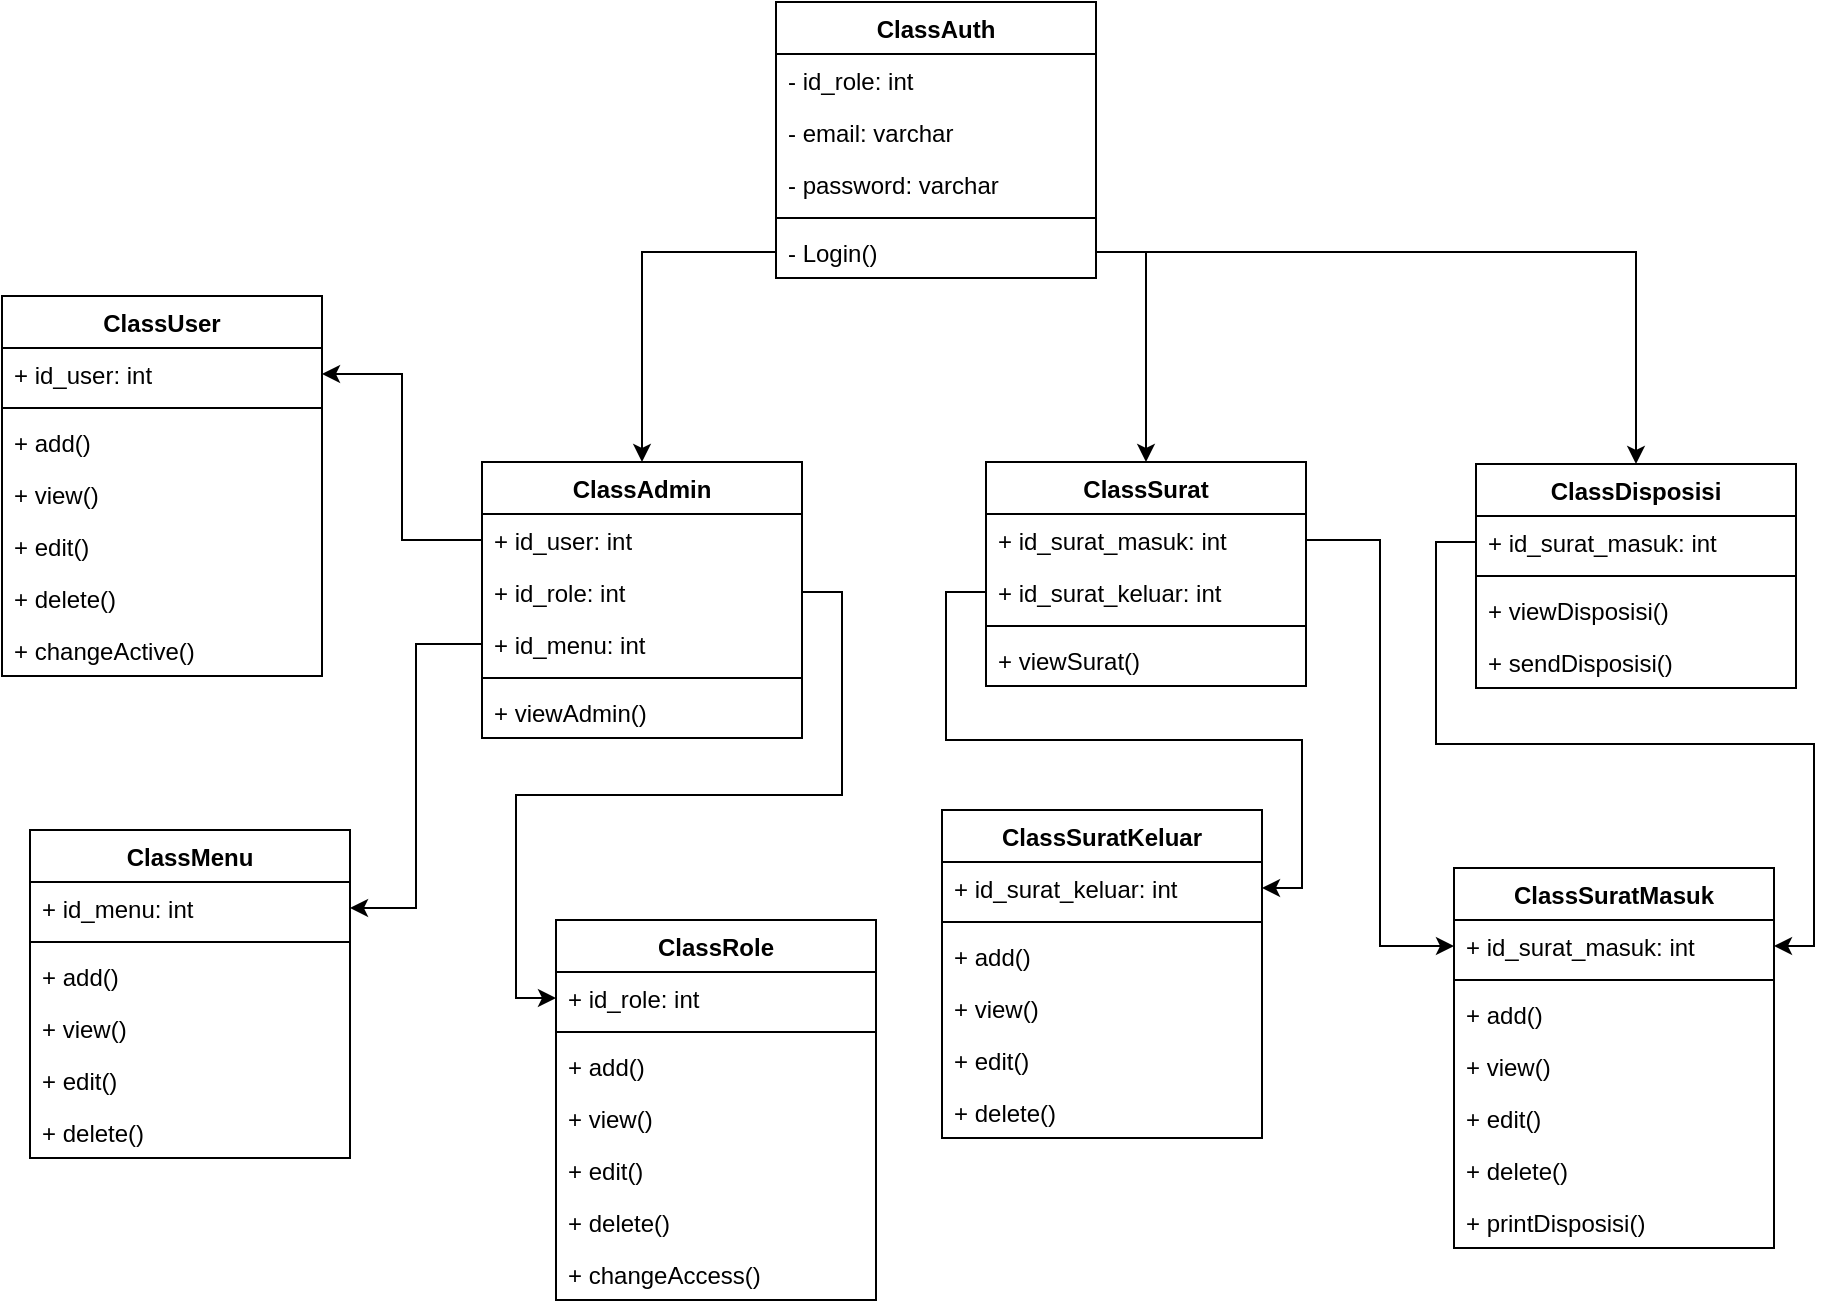<mxfile version="20.0.2" type="device"><diagram id="C5RBs43oDa-KdzZeNtuy" name="Page-1"><mxGraphModel dx="1706" dy="1724" grid="0" gridSize="10" guides="1" tooltips="1" connect="1" arrows="1" fold="1" page="0" pageScale="1" pageWidth="827" pageHeight="1169" math="0" shadow="0"><root><mxCell id="WIyWlLk6GJQsqaUBKTNV-0"/><mxCell id="WIyWlLk6GJQsqaUBKTNV-1" parent="WIyWlLk6GJQsqaUBKTNV-0"/><mxCell id="kKOj4up2TqQHqAUalj8y-0" value="ClassAdmin" style="swimlane;fontStyle=1;align=center;verticalAlign=top;childLayout=stackLayout;horizontal=1;startSize=26;horizontalStack=0;resizeParent=1;resizeParentMax=0;resizeLast=0;collapsible=1;marginBottom=0;" vertex="1" parent="WIyWlLk6GJQsqaUBKTNV-1"><mxGeometry x="364" y="-564" width="160" height="138" as="geometry"/></mxCell><mxCell id="kKOj4up2TqQHqAUalj8y-1" value="+ id_user: int" style="text;strokeColor=none;fillColor=none;align=left;verticalAlign=top;spacingLeft=4;spacingRight=4;overflow=hidden;rotatable=0;points=[[0,0.5],[1,0.5]];portConstraint=eastwest;" vertex="1" parent="kKOj4up2TqQHqAUalj8y-0"><mxGeometry y="26" width="160" height="26" as="geometry"/></mxCell><mxCell id="kKOj4up2TqQHqAUalj8y-60" value="+ id_role: int" style="text;strokeColor=none;fillColor=none;align=left;verticalAlign=top;spacingLeft=4;spacingRight=4;overflow=hidden;rotatable=0;points=[[0,0.5],[1,0.5]];portConstraint=eastwest;" vertex="1" parent="kKOj4up2TqQHqAUalj8y-0"><mxGeometry y="52" width="160" height="26" as="geometry"/></mxCell><mxCell id="kKOj4up2TqQHqAUalj8y-96" value="+ id_menu: int" style="text;strokeColor=none;fillColor=none;align=left;verticalAlign=top;spacingLeft=4;spacingRight=4;overflow=hidden;rotatable=0;points=[[0,0.5],[1,0.5]];portConstraint=eastwest;" vertex="1" parent="kKOj4up2TqQHqAUalj8y-0"><mxGeometry y="78" width="160" height="26" as="geometry"/></mxCell><mxCell id="kKOj4up2TqQHqAUalj8y-2" value="" style="line;strokeWidth=1;fillColor=none;align=left;verticalAlign=middle;spacingTop=-1;spacingLeft=3;spacingRight=3;rotatable=0;labelPosition=right;points=[];portConstraint=eastwest;" vertex="1" parent="kKOj4up2TqQHqAUalj8y-0"><mxGeometry y="104" width="160" height="8" as="geometry"/></mxCell><mxCell id="kKOj4up2TqQHqAUalj8y-3" value="+ viewAdmin()" style="text;strokeColor=none;fillColor=none;align=left;verticalAlign=top;spacingLeft=4;spacingRight=4;overflow=hidden;rotatable=0;points=[[0,0.5],[1,0.5]];portConstraint=eastwest;" vertex="1" parent="kKOj4up2TqQHqAUalj8y-0"><mxGeometry y="112" width="160" height="26" as="geometry"/></mxCell><mxCell id="kKOj4up2TqQHqAUalj8y-8" value="ClassUser" style="swimlane;fontStyle=1;align=center;verticalAlign=top;childLayout=stackLayout;horizontal=1;startSize=26;horizontalStack=0;resizeParent=1;resizeParentMax=0;resizeLast=0;collapsible=1;marginBottom=0;" vertex="1" parent="WIyWlLk6GJQsqaUBKTNV-1"><mxGeometry x="124" y="-647" width="160" height="190" as="geometry"/></mxCell><mxCell id="kKOj4up2TqQHqAUalj8y-9" value="+ id_user: int" style="text;strokeColor=none;fillColor=none;align=left;verticalAlign=top;spacingLeft=4;spacingRight=4;overflow=hidden;rotatable=0;points=[[0,0.5],[1,0.5]];portConstraint=eastwest;" vertex="1" parent="kKOj4up2TqQHqAUalj8y-8"><mxGeometry y="26" width="160" height="26" as="geometry"/></mxCell><mxCell id="kKOj4up2TqQHqAUalj8y-10" value="" style="line;strokeWidth=1;fillColor=none;align=left;verticalAlign=middle;spacingTop=-1;spacingLeft=3;spacingRight=3;rotatable=0;labelPosition=right;points=[];portConstraint=eastwest;" vertex="1" parent="kKOj4up2TqQHqAUalj8y-8"><mxGeometry y="52" width="160" height="8" as="geometry"/></mxCell><mxCell id="kKOj4up2TqQHqAUalj8y-63" value="+ add()" style="text;strokeColor=none;fillColor=none;align=left;verticalAlign=top;spacingLeft=4;spacingRight=4;overflow=hidden;rotatable=0;points=[[0,0.5],[1,0.5]];portConstraint=eastwest;" vertex="1" parent="kKOj4up2TqQHqAUalj8y-8"><mxGeometry y="60" width="160" height="26" as="geometry"/></mxCell><mxCell id="kKOj4up2TqQHqAUalj8y-11" value="+ view()" style="text;strokeColor=none;fillColor=none;align=left;verticalAlign=top;spacingLeft=4;spacingRight=4;overflow=hidden;rotatable=0;points=[[0,0.5],[1,0.5]];portConstraint=eastwest;" vertex="1" parent="kKOj4up2TqQHqAUalj8y-8"><mxGeometry y="86" width="160" height="26" as="geometry"/></mxCell><mxCell id="kKOj4up2TqQHqAUalj8y-27" value="+ edit()" style="text;strokeColor=none;fillColor=none;align=left;verticalAlign=top;spacingLeft=4;spacingRight=4;overflow=hidden;rotatable=0;points=[[0,0.5],[1,0.5]];portConstraint=eastwest;" vertex="1" parent="kKOj4up2TqQHqAUalj8y-8"><mxGeometry y="112" width="160" height="26" as="geometry"/></mxCell><mxCell id="kKOj4up2TqQHqAUalj8y-28" value="+ delete()" style="text;strokeColor=none;fillColor=none;align=left;verticalAlign=top;spacingLeft=4;spacingRight=4;overflow=hidden;rotatable=0;points=[[0,0.5],[1,0.5]];portConstraint=eastwest;" vertex="1" parent="kKOj4up2TqQHqAUalj8y-8"><mxGeometry y="138" width="160" height="26" as="geometry"/></mxCell><mxCell id="kKOj4up2TqQHqAUalj8y-59" value="+ changeActive()" style="text;strokeColor=none;fillColor=none;align=left;verticalAlign=top;spacingLeft=4;spacingRight=4;overflow=hidden;rotatable=0;points=[[0,0.5],[1,0.5]];portConstraint=eastwest;" vertex="1" parent="kKOj4up2TqQHqAUalj8y-8"><mxGeometry y="164" width="160" height="26" as="geometry"/></mxCell><mxCell id="kKOj4up2TqQHqAUalj8y-12" value="ClassRole" style="swimlane;fontStyle=1;align=center;verticalAlign=top;childLayout=stackLayout;horizontal=1;startSize=26;horizontalStack=0;resizeParent=1;resizeParentMax=0;resizeLast=0;collapsible=1;marginBottom=0;" vertex="1" parent="WIyWlLk6GJQsqaUBKTNV-1"><mxGeometry x="401" y="-335" width="160" height="190" as="geometry"/></mxCell><mxCell id="kKOj4up2TqQHqAUalj8y-13" value="+ id_role: int" style="text;strokeColor=none;fillColor=none;align=left;verticalAlign=top;spacingLeft=4;spacingRight=4;overflow=hidden;rotatable=0;points=[[0,0.5],[1,0.5]];portConstraint=eastwest;" vertex="1" parent="kKOj4up2TqQHqAUalj8y-12"><mxGeometry y="26" width="160" height="26" as="geometry"/></mxCell><mxCell id="kKOj4up2TqQHqAUalj8y-14" value="" style="line;strokeWidth=1;fillColor=none;align=left;verticalAlign=middle;spacingTop=-1;spacingLeft=3;spacingRight=3;rotatable=0;labelPosition=right;points=[];portConstraint=eastwest;" vertex="1" parent="kKOj4up2TqQHqAUalj8y-12"><mxGeometry y="52" width="160" height="8" as="geometry"/></mxCell><mxCell id="kKOj4up2TqQHqAUalj8y-64" value="+ add()" style="text;strokeColor=none;fillColor=none;align=left;verticalAlign=top;spacingLeft=4;spacingRight=4;overflow=hidden;rotatable=0;points=[[0,0.5],[1,0.5]];portConstraint=eastwest;" vertex="1" parent="kKOj4up2TqQHqAUalj8y-12"><mxGeometry y="60" width="160" height="26" as="geometry"/></mxCell><mxCell id="kKOj4up2TqQHqAUalj8y-15" value="+ view()" style="text;strokeColor=none;fillColor=none;align=left;verticalAlign=top;spacingLeft=4;spacingRight=4;overflow=hidden;rotatable=0;points=[[0,0.5],[1,0.5]];portConstraint=eastwest;" vertex="1" parent="kKOj4up2TqQHqAUalj8y-12"><mxGeometry y="86" width="160" height="26" as="geometry"/></mxCell><mxCell id="kKOj4up2TqQHqAUalj8y-29" value="+ edit()" style="text;strokeColor=none;fillColor=none;align=left;verticalAlign=top;spacingLeft=4;spacingRight=4;overflow=hidden;rotatable=0;points=[[0,0.5],[1,0.5]];portConstraint=eastwest;" vertex="1" parent="kKOj4up2TqQHqAUalj8y-12"><mxGeometry y="112" width="160" height="26" as="geometry"/></mxCell><mxCell id="kKOj4up2TqQHqAUalj8y-30" value="+ delete()" style="text;strokeColor=none;fillColor=none;align=left;verticalAlign=top;spacingLeft=4;spacingRight=4;overflow=hidden;rotatable=0;points=[[0,0.5],[1,0.5]];portConstraint=eastwest;" vertex="1" parent="kKOj4up2TqQHqAUalj8y-12"><mxGeometry y="138" width="160" height="26" as="geometry"/></mxCell><mxCell id="kKOj4up2TqQHqAUalj8y-58" value="+ changeAccess()" style="text;strokeColor=none;fillColor=none;align=left;verticalAlign=top;spacingLeft=4;spacingRight=4;overflow=hidden;rotatable=0;points=[[0,0.5],[1,0.5]];portConstraint=eastwest;" vertex="1" parent="kKOj4up2TqQHqAUalj8y-12"><mxGeometry y="164" width="160" height="26" as="geometry"/></mxCell><mxCell id="kKOj4up2TqQHqAUalj8y-16" value="ClassSurat" style="swimlane;fontStyle=1;align=center;verticalAlign=top;childLayout=stackLayout;horizontal=1;startSize=26;horizontalStack=0;resizeParent=1;resizeParentMax=0;resizeLast=0;collapsible=1;marginBottom=0;" vertex="1" parent="WIyWlLk6GJQsqaUBKTNV-1"><mxGeometry x="616" y="-564" width="160" height="112" as="geometry"/></mxCell><mxCell id="kKOj4up2TqQHqAUalj8y-17" value="+ id_surat_masuk: int" style="text;strokeColor=none;fillColor=none;align=left;verticalAlign=top;spacingLeft=4;spacingRight=4;overflow=hidden;rotatable=0;points=[[0,0.5],[1,0.5]];portConstraint=eastwest;" vertex="1" parent="kKOj4up2TqQHqAUalj8y-16"><mxGeometry y="26" width="160" height="26" as="geometry"/></mxCell><mxCell id="kKOj4up2TqQHqAUalj8y-45" value="+ id_surat_keluar: int" style="text;strokeColor=none;fillColor=none;align=left;verticalAlign=top;spacingLeft=4;spacingRight=4;overflow=hidden;rotatable=0;points=[[0,0.5],[1,0.5]];portConstraint=eastwest;" vertex="1" parent="kKOj4up2TqQHqAUalj8y-16"><mxGeometry y="52" width="160" height="26" as="geometry"/></mxCell><mxCell id="kKOj4up2TqQHqAUalj8y-18" value="" style="line;strokeWidth=1;fillColor=none;align=left;verticalAlign=middle;spacingTop=-1;spacingLeft=3;spacingRight=3;rotatable=0;labelPosition=right;points=[];portConstraint=eastwest;" vertex="1" parent="kKOj4up2TqQHqAUalj8y-16"><mxGeometry y="78" width="160" height="8" as="geometry"/></mxCell><mxCell id="kKOj4up2TqQHqAUalj8y-19" value="+ viewSurat()" style="text;strokeColor=none;fillColor=none;align=left;verticalAlign=top;spacingLeft=4;spacingRight=4;overflow=hidden;rotatable=0;points=[[0,0.5],[1,0.5]];portConstraint=eastwest;" vertex="1" parent="kKOj4up2TqQHqAUalj8y-16"><mxGeometry y="86" width="160" height="26" as="geometry"/></mxCell><mxCell id="kKOj4up2TqQHqAUalj8y-20" value="ClassAuth" style="swimlane;fontStyle=1;align=center;verticalAlign=top;childLayout=stackLayout;horizontal=1;startSize=26;horizontalStack=0;resizeParent=1;resizeParentMax=0;resizeLast=0;collapsible=1;marginBottom=0;" vertex="1" parent="WIyWlLk6GJQsqaUBKTNV-1"><mxGeometry x="511" y="-794" width="160" height="138" as="geometry"/></mxCell><mxCell id="kKOj4up2TqQHqAUalj8y-21" value="- id_role: int" style="text;strokeColor=none;fillColor=none;align=left;verticalAlign=top;spacingLeft=4;spacingRight=4;overflow=hidden;rotatable=0;points=[[0,0.5],[1,0.5]];portConstraint=eastwest;" vertex="1" parent="kKOj4up2TqQHqAUalj8y-20"><mxGeometry y="26" width="160" height="26" as="geometry"/></mxCell><mxCell id="kKOj4up2TqQHqAUalj8y-25" value="- email: varchar" style="text;strokeColor=none;fillColor=none;align=left;verticalAlign=top;spacingLeft=4;spacingRight=4;overflow=hidden;rotatable=0;points=[[0,0.5],[1,0.5]];portConstraint=eastwest;" vertex="1" parent="kKOj4up2TqQHqAUalj8y-20"><mxGeometry y="52" width="160" height="26" as="geometry"/></mxCell><mxCell id="kKOj4up2TqQHqAUalj8y-26" value="- password: varchar" style="text;strokeColor=none;fillColor=none;align=left;verticalAlign=top;spacingLeft=4;spacingRight=4;overflow=hidden;rotatable=0;points=[[0,0.5],[1,0.5]];portConstraint=eastwest;" vertex="1" parent="kKOj4up2TqQHqAUalj8y-20"><mxGeometry y="78" width="160" height="26" as="geometry"/></mxCell><mxCell id="kKOj4up2TqQHqAUalj8y-22" value="" style="line;strokeWidth=1;fillColor=none;align=left;verticalAlign=middle;spacingTop=-1;spacingLeft=3;spacingRight=3;rotatable=0;labelPosition=right;points=[];portConstraint=eastwest;" vertex="1" parent="kKOj4up2TqQHqAUalj8y-20"><mxGeometry y="104" width="160" height="8" as="geometry"/></mxCell><mxCell id="kKOj4up2TqQHqAUalj8y-23" value="- Login()" style="text;strokeColor=none;fillColor=none;align=left;verticalAlign=top;spacingLeft=4;spacingRight=4;overflow=hidden;rotatable=0;points=[[0,0.5],[1,0.5]];portConstraint=eastwest;" vertex="1" parent="kKOj4up2TqQHqAUalj8y-20"><mxGeometry y="112" width="160" height="26" as="geometry"/></mxCell><mxCell id="kKOj4up2TqQHqAUalj8y-37" value="ClassSuratKeluar" style="swimlane;fontStyle=1;align=center;verticalAlign=top;childLayout=stackLayout;horizontal=1;startSize=26;horizontalStack=0;resizeParent=1;resizeParentMax=0;resizeLast=0;collapsible=1;marginBottom=0;" vertex="1" parent="WIyWlLk6GJQsqaUBKTNV-1"><mxGeometry x="594" y="-390" width="160" height="164" as="geometry"/></mxCell><mxCell id="kKOj4up2TqQHqAUalj8y-38" value="+ id_surat_keluar: int" style="text;strokeColor=none;fillColor=none;align=left;verticalAlign=top;spacingLeft=4;spacingRight=4;overflow=hidden;rotatable=0;points=[[0,0.5],[1,0.5]];portConstraint=eastwest;" vertex="1" parent="kKOj4up2TqQHqAUalj8y-37"><mxGeometry y="26" width="160" height="26" as="geometry"/></mxCell><mxCell id="kKOj4up2TqQHqAUalj8y-39" value="" style="line;strokeWidth=1;fillColor=none;align=left;verticalAlign=middle;spacingTop=-1;spacingLeft=3;spacingRight=3;rotatable=0;labelPosition=right;points=[];portConstraint=eastwest;" vertex="1" parent="kKOj4up2TqQHqAUalj8y-37"><mxGeometry y="52" width="160" height="8" as="geometry"/></mxCell><mxCell id="kKOj4up2TqQHqAUalj8y-66" value="+ add()" style="text;strokeColor=none;fillColor=none;align=left;verticalAlign=top;spacingLeft=4;spacingRight=4;overflow=hidden;rotatable=0;points=[[0,0.5],[1,0.5]];portConstraint=eastwest;" vertex="1" parent="kKOj4up2TqQHqAUalj8y-37"><mxGeometry y="60" width="160" height="26" as="geometry"/></mxCell><mxCell id="kKOj4up2TqQHqAUalj8y-40" value="+ view()&#xA;" style="text;strokeColor=none;fillColor=none;align=left;verticalAlign=top;spacingLeft=4;spacingRight=4;overflow=hidden;rotatable=0;points=[[0,0.5],[1,0.5]];portConstraint=eastwest;" vertex="1" parent="kKOj4up2TqQHqAUalj8y-37"><mxGeometry y="86" width="160" height="26" as="geometry"/></mxCell><mxCell id="kKOj4up2TqQHqAUalj8y-56" value="+ edit()" style="text;strokeColor=none;fillColor=none;align=left;verticalAlign=top;spacingLeft=4;spacingRight=4;overflow=hidden;rotatable=0;points=[[0,0.5],[1,0.5]];portConstraint=eastwest;" vertex="1" parent="kKOj4up2TqQHqAUalj8y-37"><mxGeometry y="112" width="160" height="26" as="geometry"/></mxCell><mxCell id="kKOj4up2TqQHqAUalj8y-57" value="+ delete()" style="text;strokeColor=none;fillColor=none;align=left;verticalAlign=top;spacingLeft=4;spacingRight=4;overflow=hidden;rotatable=0;points=[[0,0.5],[1,0.5]];portConstraint=eastwest;" vertex="1" parent="kKOj4up2TqQHqAUalj8y-37"><mxGeometry y="138" width="160" height="26" as="geometry"/></mxCell><mxCell id="kKOj4up2TqQHqAUalj8y-41" value="ClassSuratMasuk" style="swimlane;fontStyle=1;align=center;verticalAlign=top;childLayout=stackLayout;horizontal=1;startSize=26;horizontalStack=0;resizeParent=1;resizeParentMax=0;resizeLast=0;collapsible=1;marginBottom=0;" vertex="1" parent="WIyWlLk6GJQsqaUBKTNV-1"><mxGeometry x="850" y="-361" width="160" height="190" as="geometry"/></mxCell><mxCell id="kKOj4up2TqQHqAUalj8y-42" value="+ id_surat_masuk: int" style="text;strokeColor=none;fillColor=none;align=left;verticalAlign=top;spacingLeft=4;spacingRight=4;overflow=hidden;rotatable=0;points=[[0,0.5],[1,0.5]];portConstraint=eastwest;" vertex="1" parent="kKOj4up2TqQHqAUalj8y-41"><mxGeometry y="26" width="160" height="26" as="geometry"/></mxCell><mxCell id="kKOj4up2TqQHqAUalj8y-43" value="" style="line;strokeWidth=1;fillColor=none;align=left;verticalAlign=middle;spacingTop=-1;spacingLeft=3;spacingRight=3;rotatable=0;labelPosition=right;points=[];portConstraint=eastwest;" vertex="1" parent="kKOj4up2TqQHqAUalj8y-41"><mxGeometry y="52" width="160" height="8" as="geometry"/></mxCell><mxCell id="kKOj4up2TqQHqAUalj8y-65" value="+ add()" style="text;strokeColor=none;fillColor=none;align=left;verticalAlign=top;spacingLeft=4;spacingRight=4;overflow=hidden;rotatable=0;points=[[0,0.5],[1,0.5]];portConstraint=eastwest;" vertex="1" parent="kKOj4up2TqQHqAUalj8y-41"><mxGeometry y="60" width="160" height="26" as="geometry"/></mxCell><mxCell id="kKOj4up2TqQHqAUalj8y-44" value="+ view()" style="text;strokeColor=none;fillColor=none;align=left;verticalAlign=top;spacingLeft=4;spacingRight=4;overflow=hidden;rotatable=0;points=[[0,0.5],[1,0.5]];portConstraint=eastwest;" vertex="1" parent="kKOj4up2TqQHqAUalj8y-41"><mxGeometry y="86" width="160" height="26" as="geometry"/></mxCell><mxCell id="kKOj4up2TqQHqAUalj8y-54" value="+ edit()" style="text;strokeColor=none;fillColor=none;align=left;verticalAlign=top;spacingLeft=4;spacingRight=4;overflow=hidden;rotatable=0;points=[[0,0.5],[1,0.5]];portConstraint=eastwest;" vertex="1" parent="kKOj4up2TqQHqAUalj8y-41"><mxGeometry y="112" width="160" height="26" as="geometry"/></mxCell><mxCell id="kKOj4up2TqQHqAUalj8y-55" value="+ delete()" style="text;strokeColor=none;fillColor=none;align=left;verticalAlign=top;spacingLeft=4;spacingRight=4;overflow=hidden;rotatable=0;points=[[0,0.5],[1,0.5]];portConstraint=eastwest;" vertex="1" parent="kKOj4up2TqQHqAUalj8y-41"><mxGeometry y="138" width="160" height="26" as="geometry"/></mxCell><mxCell id="kKOj4up2TqQHqAUalj8y-79" value="+ printDisposisi()" style="text;strokeColor=none;fillColor=none;align=left;verticalAlign=top;spacingLeft=4;spacingRight=4;overflow=hidden;rotatable=0;points=[[0,0.5],[1,0.5]];portConstraint=eastwest;" vertex="1" parent="kKOj4up2TqQHqAUalj8y-41"><mxGeometry y="164" width="160" height="26" as="geometry"/></mxCell><mxCell id="kKOj4up2TqQHqAUalj8y-67" value="ClassDisposisi" style="swimlane;fontStyle=1;align=center;verticalAlign=top;childLayout=stackLayout;horizontal=1;startSize=26;horizontalStack=0;resizeParent=1;resizeParentMax=0;resizeLast=0;collapsible=1;marginBottom=0;" vertex="1" parent="WIyWlLk6GJQsqaUBKTNV-1"><mxGeometry x="861" y="-563" width="160" height="112" as="geometry"/></mxCell><mxCell id="kKOj4up2TqQHqAUalj8y-68" value="+ id_surat_masuk: int" style="text;strokeColor=none;fillColor=none;align=left;verticalAlign=top;spacingLeft=4;spacingRight=4;overflow=hidden;rotatable=0;points=[[0,0.5],[1,0.5]];portConstraint=eastwest;" vertex="1" parent="kKOj4up2TqQHqAUalj8y-67"><mxGeometry y="26" width="160" height="26" as="geometry"/></mxCell><mxCell id="kKOj4up2TqQHqAUalj8y-69" value="" style="line;strokeWidth=1;fillColor=none;align=left;verticalAlign=middle;spacingTop=-1;spacingLeft=3;spacingRight=3;rotatable=0;labelPosition=right;points=[];portConstraint=eastwest;" vertex="1" parent="kKOj4up2TqQHqAUalj8y-67"><mxGeometry y="52" width="160" height="8" as="geometry"/></mxCell><mxCell id="kKOj4up2TqQHqAUalj8y-70" value="+ viewDisposisi()" style="text;strokeColor=none;fillColor=none;align=left;verticalAlign=top;spacingLeft=4;spacingRight=4;overflow=hidden;rotatable=0;points=[[0,0.5],[1,0.5]];portConstraint=eastwest;" vertex="1" parent="kKOj4up2TqQHqAUalj8y-67"><mxGeometry y="60" width="160" height="26" as="geometry"/></mxCell><mxCell id="kKOj4up2TqQHqAUalj8y-74" value="+ sendDisposisi()" style="text;strokeColor=none;fillColor=none;align=left;verticalAlign=top;spacingLeft=4;spacingRight=4;overflow=hidden;rotatable=0;points=[[0,0.5],[1,0.5]];portConstraint=eastwest;" vertex="1" parent="kKOj4up2TqQHqAUalj8y-67"><mxGeometry y="86" width="160" height="26" as="geometry"/></mxCell><mxCell id="kKOj4up2TqQHqAUalj8y-71" style="edgeStyle=orthogonalEdgeStyle;rounded=0;orthogonalLoop=1;jettySize=auto;html=1;" edge="1" parent="WIyWlLk6GJQsqaUBKTNV-1" source="kKOj4up2TqQHqAUalj8y-68" target="kKOj4up2TqQHqAUalj8y-42"><mxGeometry relative="1" as="geometry"/></mxCell><mxCell id="kKOj4up2TqQHqAUalj8y-72" style="edgeStyle=orthogonalEdgeStyle;rounded=0;orthogonalLoop=1;jettySize=auto;html=1;" edge="1" parent="WIyWlLk6GJQsqaUBKTNV-1" source="kKOj4up2TqQHqAUalj8y-17" target="kKOj4up2TqQHqAUalj8y-42"><mxGeometry relative="1" as="geometry"/></mxCell><mxCell id="kKOj4up2TqQHqAUalj8y-73" style="edgeStyle=orthogonalEdgeStyle;rounded=0;orthogonalLoop=1;jettySize=auto;html=1;" edge="1" parent="WIyWlLk6GJQsqaUBKTNV-1" source="kKOj4up2TqQHqAUalj8y-45" target="kKOj4up2TqQHqAUalj8y-38"><mxGeometry relative="1" as="geometry"/></mxCell><mxCell id="kKOj4up2TqQHqAUalj8y-87" style="edgeStyle=orthogonalEdgeStyle;rounded=0;orthogonalLoop=1;jettySize=auto;html=1;" edge="1" parent="WIyWlLk6GJQsqaUBKTNV-1" source="kKOj4up2TqQHqAUalj8y-1" target="kKOj4up2TqQHqAUalj8y-9"><mxGeometry relative="1" as="geometry"/></mxCell><mxCell id="kKOj4up2TqQHqAUalj8y-89" style="edgeStyle=orthogonalEdgeStyle;rounded=0;orthogonalLoop=1;jettySize=auto;html=1;" edge="1" parent="WIyWlLk6GJQsqaUBKTNV-1" source="kKOj4up2TqQHqAUalj8y-60" target="kKOj4up2TqQHqAUalj8y-13"><mxGeometry relative="1" as="geometry"/></mxCell><mxCell id="kKOj4up2TqQHqAUalj8y-98" value="ClassMenu" style="swimlane;fontStyle=1;align=center;verticalAlign=top;childLayout=stackLayout;horizontal=1;startSize=26;horizontalStack=0;resizeParent=1;resizeParentMax=0;resizeLast=0;collapsible=1;marginBottom=0;" vertex="1" parent="WIyWlLk6GJQsqaUBKTNV-1"><mxGeometry x="138" y="-380" width="160" height="164" as="geometry"/></mxCell><mxCell id="kKOj4up2TqQHqAUalj8y-99" value="+ id_menu: int" style="text;strokeColor=none;fillColor=none;align=left;verticalAlign=top;spacingLeft=4;spacingRight=4;overflow=hidden;rotatable=0;points=[[0,0.5],[1,0.5]];portConstraint=eastwest;" vertex="1" parent="kKOj4up2TqQHqAUalj8y-98"><mxGeometry y="26" width="160" height="26" as="geometry"/></mxCell><mxCell id="kKOj4up2TqQHqAUalj8y-100" value="" style="line;strokeWidth=1;fillColor=none;align=left;verticalAlign=middle;spacingTop=-1;spacingLeft=3;spacingRight=3;rotatable=0;labelPosition=right;points=[];portConstraint=eastwest;" vertex="1" parent="kKOj4up2TqQHqAUalj8y-98"><mxGeometry y="52" width="160" height="8" as="geometry"/></mxCell><mxCell id="kKOj4up2TqQHqAUalj8y-101" value="+ add()" style="text;strokeColor=none;fillColor=none;align=left;verticalAlign=top;spacingLeft=4;spacingRight=4;overflow=hidden;rotatable=0;points=[[0,0.5],[1,0.5]];portConstraint=eastwest;" vertex="1" parent="kKOj4up2TqQHqAUalj8y-98"><mxGeometry y="60" width="160" height="26" as="geometry"/></mxCell><mxCell id="kKOj4up2TqQHqAUalj8y-102" value="+ view()" style="text;strokeColor=none;fillColor=none;align=left;verticalAlign=top;spacingLeft=4;spacingRight=4;overflow=hidden;rotatable=0;points=[[0,0.5],[1,0.5]];portConstraint=eastwest;" vertex="1" parent="kKOj4up2TqQHqAUalj8y-98"><mxGeometry y="86" width="160" height="26" as="geometry"/></mxCell><mxCell id="kKOj4up2TqQHqAUalj8y-103" value="+ edit()" style="text;strokeColor=none;fillColor=none;align=left;verticalAlign=top;spacingLeft=4;spacingRight=4;overflow=hidden;rotatable=0;points=[[0,0.5],[1,0.5]];portConstraint=eastwest;" vertex="1" parent="kKOj4up2TqQHqAUalj8y-98"><mxGeometry y="112" width="160" height="26" as="geometry"/></mxCell><mxCell id="kKOj4up2TqQHqAUalj8y-104" value="+ delete()" style="text;strokeColor=none;fillColor=none;align=left;verticalAlign=top;spacingLeft=4;spacingRight=4;overflow=hidden;rotatable=0;points=[[0,0.5],[1,0.5]];portConstraint=eastwest;" vertex="1" parent="kKOj4up2TqQHqAUalj8y-98"><mxGeometry y="138" width="160" height="26" as="geometry"/></mxCell><mxCell id="kKOj4up2TqQHqAUalj8y-106" style="edgeStyle=orthogonalEdgeStyle;rounded=0;orthogonalLoop=1;jettySize=auto;html=1;" edge="1" parent="WIyWlLk6GJQsqaUBKTNV-1" source="kKOj4up2TqQHqAUalj8y-96" target="kKOj4up2TqQHqAUalj8y-99"><mxGeometry relative="1" as="geometry"/></mxCell><mxCell id="kKOj4up2TqQHqAUalj8y-107" style="edgeStyle=orthogonalEdgeStyle;rounded=0;orthogonalLoop=1;jettySize=auto;html=1;" edge="1" parent="WIyWlLk6GJQsqaUBKTNV-1" source="kKOj4up2TqQHqAUalj8y-23" target="kKOj4up2TqQHqAUalj8y-0"><mxGeometry relative="1" as="geometry"/></mxCell><mxCell id="kKOj4up2TqQHqAUalj8y-108" style="edgeStyle=orthogonalEdgeStyle;rounded=0;orthogonalLoop=1;jettySize=auto;html=1;" edge="1" parent="WIyWlLk6GJQsqaUBKTNV-1" source="kKOj4up2TqQHqAUalj8y-23" target="kKOj4up2TqQHqAUalj8y-16"><mxGeometry relative="1" as="geometry"/></mxCell><mxCell id="kKOj4up2TqQHqAUalj8y-109" style="edgeStyle=orthogonalEdgeStyle;rounded=0;orthogonalLoop=1;jettySize=auto;html=1;" edge="1" parent="WIyWlLk6GJQsqaUBKTNV-1" source="kKOj4up2TqQHqAUalj8y-23" target="kKOj4up2TqQHqAUalj8y-67"><mxGeometry relative="1" as="geometry"/></mxCell></root></mxGraphModel></diagram></mxfile>